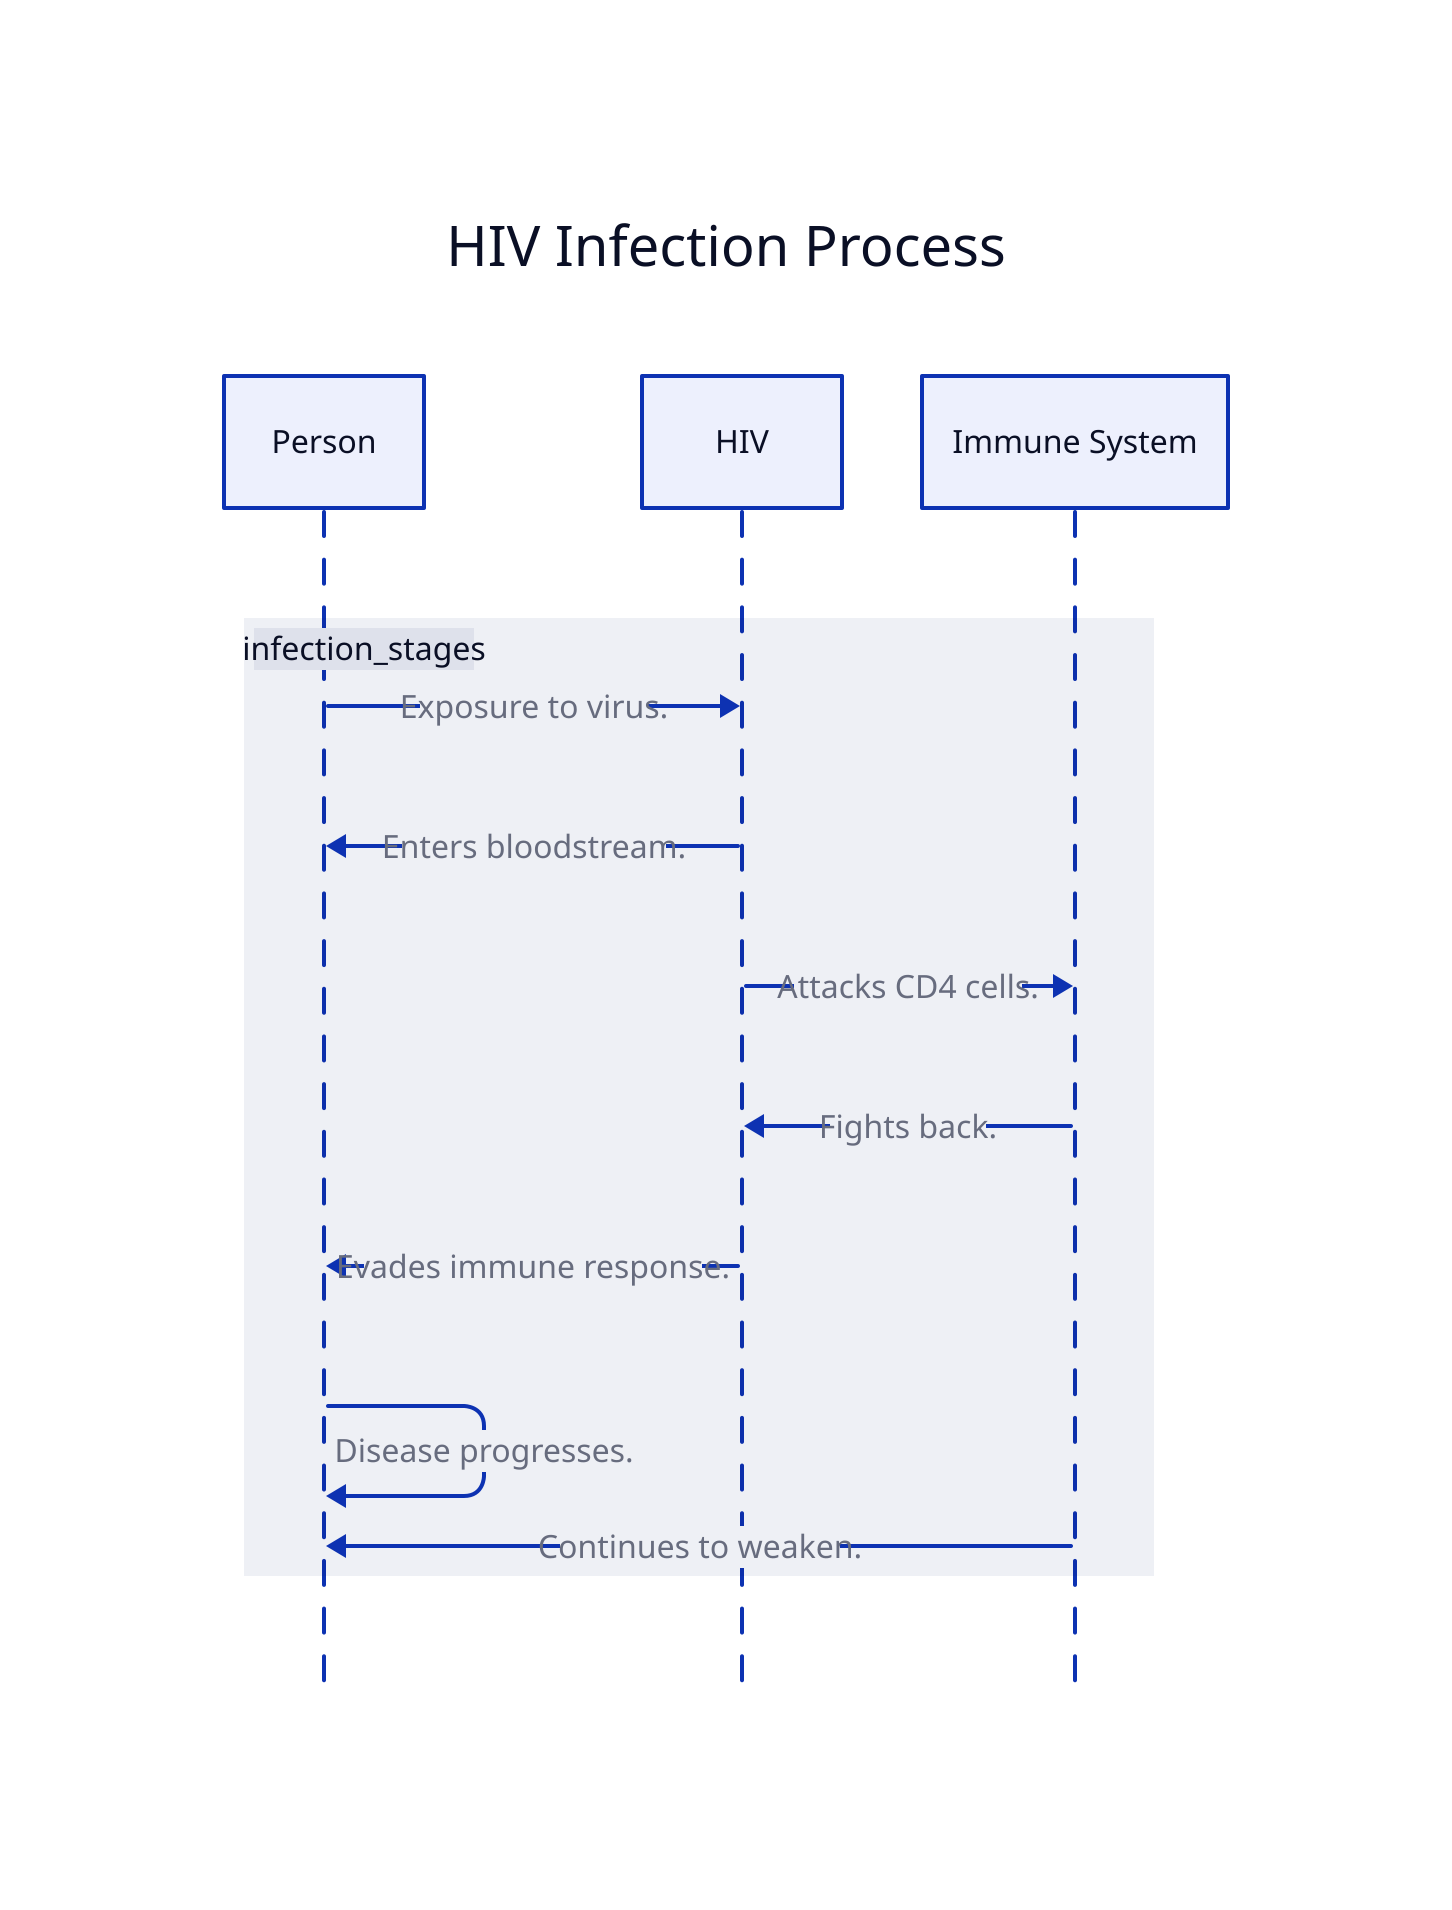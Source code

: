 direction: right
HIV Infection Process: {
    shape: sequence_diagram
    person: Person
    hiv: HIV
    immune_system: Immune System
    infection_stages: {
        person -> hiv: Exposure to virus.
        hiv -> person: Enters bloodstream.
        hiv -> immune_system: Attacks CD4 cells.
        immune_system -> hiv: Fights back.
        hiv -> person: Evades immune response.
        person -> person: Disease progresses.
        immune_system -> person: Continues to weaken.
    }
}
